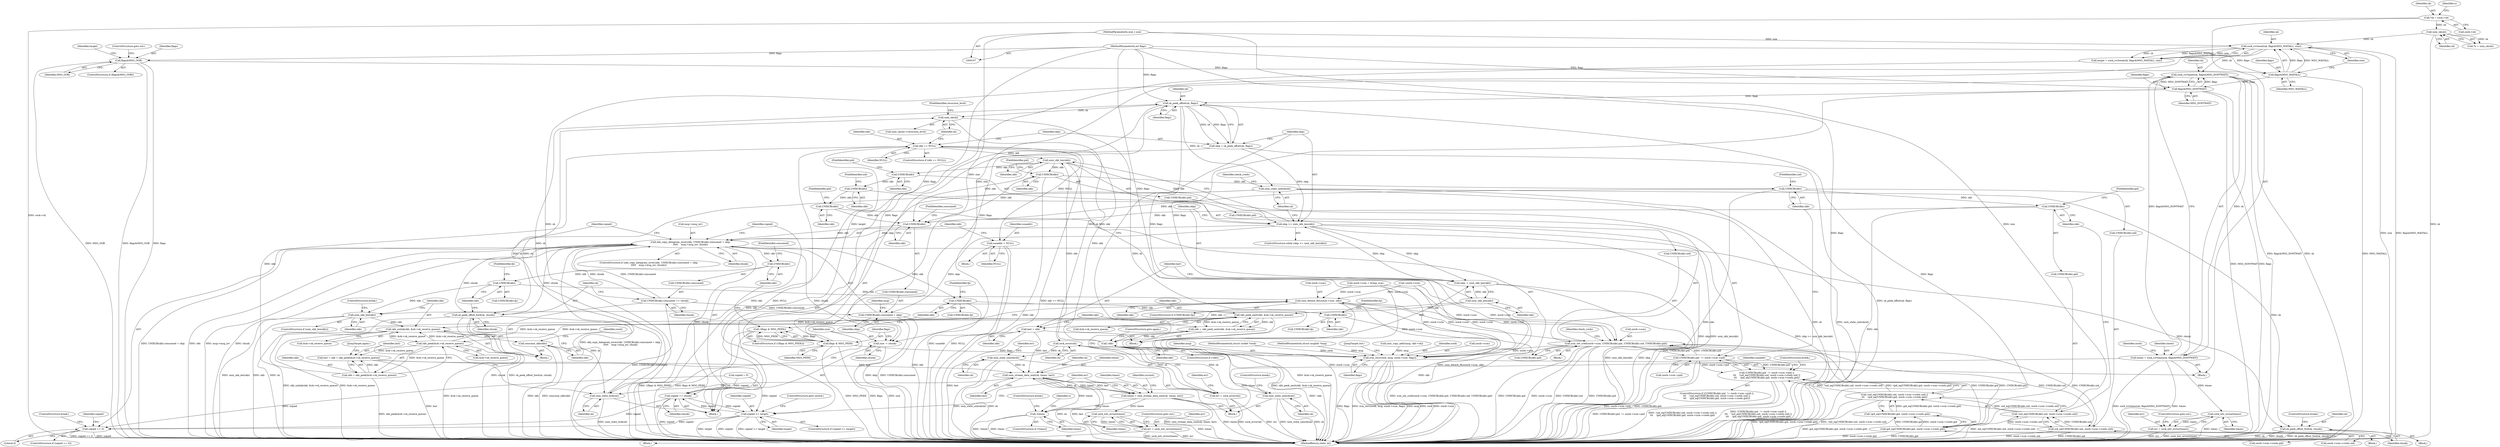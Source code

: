 digraph "0_linux_f3d3342602f8bcbf37d7c46641cb9bca7618eb1c_36@pointer" {
"1000182" [label="(Call,sock_rcvtimeo(sk, flags&MSG_DONTWAIT))"];
"1000174" [label="(Call,sock_rcvlowat(sk, flags&MSG_WAITALL, size))"];
"1000129" [label="(Call,unix_sk(sk))"];
"1000121" [label="(Call,*sk = sock->sk)"];
"1000176" [label="(Call,flags&MSG_WAITALL)"];
"1000168" [label="(Call,flags&MSG_OOB)"];
"1000112" [label="(MethodParameterIn,int flags)"];
"1000111" [label="(MethodParameterIn,size_t size)"];
"1000184" [label="(Call,flags&MSG_DONTWAIT)"];
"1000180" [label="(Call,timeo = sock_rcvtimeo(sk, flags&MSG_DONTWAIT))"];
"1000217" [label="(Call,sock_intr_errno(timeo))"];
"1000215" [label="(Call,err = sock_intr_errno(timeo))"];
"1000274" [label="(Call,!timeo)"];
"1000284" [label="(Call,unix_stream_data_wait(sk, timeo, last))"];
"1000225" [label="(Call,unix_state_lock(sk))"];
"1000244" [label="(Call,unix_sk(sk))"];
"1000255" [label="(Call,sock_error(sk))"];
"1000253" [label="(Call,err = sock_error(sk))"];
"1000267" [label="(Call,unix_state_unlock(sk))"];
"1000305" [label="(Call,unix_state_unlock(sk))"];
"1000310" [label="(Call,sk_peek_offset(sk, flags))"];
"1000308" [label="(Call,skip = sk_peek_offset(sk, flags))"];
"1000314" [label="(Call,skip >= unix_skb_len(skb))"];
"1000319" [label="(Call,skip -= unix_skb_len(skb))"];
"1000423" [label="(Call,skb_copy_datagram_iovec(skb, UNIXCB(skb).consumed + skip,\n\t\t\t\t\t    msg->msg_iov, chunk))"];
"1000445" [label="(Call,copied += chunk)"];
"1000249" [label="(Call,copied >= target)"];
"1000437" [label="(Call,copied == 0)"];
"1000448" [label="(Call,size -= chunk)"];
"1000457" [label="(Call,UNIXCB(skb).consumed += chunk)"];
"1000425" [label="(Call,UNIXCB(skb).consumed + skip)"];
"1000459" [label="(Call,UNIXCB(skb))"];
"1000468" [label="(Call,UNIXCB(skb))"];
"1000471" [label="(Call,unix_detach_fds(siocb->scm, skb))"];
"1000392" [label="(Call,scm_set_cred(siocb->scm, UNIXCB(skb).pid, UNIXCB(skb).uid, UNIXCB(skb).gid))"];
"1000345" [label="(Call,UNIXCB(skb).pid  != siocb->scm->pid)"];
"1000344" [label="(Call,(UNIXCB(skb).pid  != siocb->scm->pid) ||\n\t\t\t    !uid_eq(UNIXCB(skb).uid, siocb->scm->creds.uid) ||\n\t\t\t    !gid_eq(UNIXCB(skb).gid, siocb->scm->creds.gid))"];
"1000357" [label="(Call,uid_eq(UNIXCB(skb).uid, siocb->scm->creds.uid))"];
"1000356" [label="(Call,!uid_eq(UNIXCB(skb).uid, siocb->scm->creds.uid))"];
"1000355" [label="(Call,!uid_eq(UNIXCB(skb).uid, siocb->scm->creds.uid) ||\n\t\t\t    !gid_eq(UNIXCB(skb).gid, siocb->scm->creds.gid))"];
"1000370" [label="(Call,gid_eq(UNIXCB(skb).gid, siocb->scm->creds.gid))"];
"1000369" [label="(Call,!gid_eq(UNIXCB(skb).gid, siocb->scm->creds.gid))"];
"1000523" [label="(Call,scm_recv(sock, msg, siocb->scm, flags))"];
"1000477" [label="(Call,unix_skb_len(skb))"];
"1000480" [label="(Call,skb_unlink(skb, &sk->sk_receive_queue))"];
"1000231" [label="(Call,skb_peek(&sk->sk_receive_queue))"];
"1000227" [label="(Call,last = skb = skb_peek(&sk->sk_receive_queue))"];
"1000229" [label="(Call,skb = skb_peek(&sk->sk_receive_queue))"];
"1000238" [label="(Call,skb == NULL)"];
"1000316" [label="(Call,unix_skb_len(skb))"];
"1000321" [label="(Call,unix_skb_len(skb))"];
"1000323" [label="(Call,last = skb)"];
"1000328" [label="(Call,skb_peek_next(skb, &sk->sk_receive_queue))"];
"1000326" [label="(Call,skb = skb_peek_next(skb, &sk->sk_receive_queue))"];
"1000335" [label="(Call,!skb)"];
"1000347" [label="(Call,UNIXCB(skb))"];
"1000359" [label="(Call,UNIXCB(skb))"];
"1000372" [label="(Call,UNIXCB(skb))"];
"1000427" [label="(Call,UNIXCB(skb))"];
"1000397" [label="(Call,UNIXCB(skb))"];
"1000401" [label="(Call,UNIXCB(skb))"];
"1000405" [label="(Call,UNIXCB(skb))"];
"1000419" [label="(Call,sunaddr = NULL)"];
"1000486" [label="(Call,consume_skb(skb))"];
"1000463" [label="(Call,sk_peek_offset_bwd(sk, chunk))"];
"1000499" [label="(Call,UNIXCB(skb))"];
"1000510" [label="(Call,UNIXCB(skb))"];
"1000513" [label="(Call,sk_peek_offset_fwd(sk, chunk))"];
"1000338" [label="(Call,unix_state_unlock(sk))"];
"1000453" [label="(Call,flags & MSG_PEEK)"];
"1000452" [label="(Call,!(flags & MSG_PEEK))"];
"1000282" [label="(Call,timeo = unix_stream_data_wait(sk, timeo, last))"];
"1000300" [label="(Call,sock_intr_errno(timeo))"];
"1000298" [label="(Call,err = sock_intr_errno(timeo))"];
"1000309" [label="(Identifier,skip)"];
"1000249" [label="(Call,copied >= target)"];
"1000360" [label="(Identifier,skb)"];
"1000438" [label="(Identifier,copied)"];
"1000339" [label="(Identifier,sk)"];
"1000460" [label="(Identifier,skb)"];
"1000311" [label="(Identifier,sk)"];
"1000516" [label="(ControlStructure,break;)"];
"1000413" [label="(Block,)"];
"1000486" [label="(Call,consume_skb(skb))"];
"1000193" [label="(Call,siocb->scm = &tmp_scm)"];
"1000183" [label="(Identifier,sk)"];
"1000186" [label="(Identifier,MSG_DONTWAIT)"];
"1000436" [label="(ControlStructure,if (copied == 0))"];
"1000335" [label="(Call,!skb)"];
"1000285" [label="(Identifier,sk)"];
"1000287" [label="(Identifier,last)"];
"1000419" [label="(Call,sunaddr = NULL)"];
"1000170" [label="(Identifier,MSG_OOB)"];
"1000258" [label="(Identifier,err)"];
"1000422" [label="(ControlStructure,if (skb_copy_datagram_iovec(skb, UNIXCB(skb).consumed + skip,\n\t\t\t\t\t    msg->msg_iov, chunk)))"];
"1000330" [label="(Call,&sk->sk_receive_queue)"];
"1000382" [label="(ControlStructure,break;)"];
"1000498" [label="(Call,UNIXCB(skb).fp)"];
"1000318" [label="(Block,)"];
"1000346" [label="(Call,UNIXCB(skb).pid)"];
"1000374" [label="(FieldIdentifier,gid)"];
"1000181" [label="(Identifier,timeo)"];
"1000428" [label="(Identifier,skb)"];
"1000190" [label="(Identifier,siocb)"];
"1000456" [label="(Block,)"];
"1000420" [label="(Identifier,sunaddr)"];
"1000403" [label="(FieldIdentifier,uid)"];
"1000343" [label="(ControlStructure,if ((UNIXCB(skb).pid  != siocb->scm->pid) ||\n\t\t\t    !uid_eq(UNIXCB(skb).uid, siocb->scm->creds.uid) ||\n\t\t\t    !gid_eq(UNIXCB(skb).gid, siocb->scm->creds.gid)))"];
"1000373" [label="(Identifier,skb)"];
"1000255" [label="(Call,sock_error(sk))"];
"1000512" [label="(FieldIdentifier,fp)"];
"1000225" [label="(Call,unix_state_lock(sk))"];
"1000276" [label="(ControlStructure,break;)"];
"1000362" [label="(Call,siocb->scm->creds.uid)"];
"1000254" [label="(Identifier,err)"];
"1000188" [label="(Call,!siocb->scm)"];
"1000465" [label="(Identifier,chunk)"];
"1000112" [label="(MethodParameterIn,int flags)"];
"1000341" [label="(Identifier,check_creds)"];
"1000500" [label="(Identifier,skb)"];
"1000447" [label="(Identifier,chunk)"];
"1000458" [label="(Call,UNIXCB(skb).consumed)"];
"1000453" [label="(Call,flags & MSG_PEEK)"];
"1000215" [label="(Call,err = sock_intr_errno(timeo))"];
"1000251" [label="(Identifier,target)"];
"1000179" [label="(Identifier,size)"];
"1000431" [label="(Call,msg->msg_iov)"];
"1000407" [label="(FieldIdentifier,gid)"];
"1000121" [label="(Call,*sk = sock->sk)"];
"1000499" [label="(Call,UNIXCB(skb))"];
"1000336" [label="(Identifier,skb)"];
"1000404" [label="(Call,UNIXCB(skb).gid)"];
"1000439" [label="(Literal,0)"];
"1000421" [label="(Identifier,NULL)"];
"1000347" [label="(Call,UNIXCB(skb))"];
"1000256" [label="(Identifier,sk)"];
"1000130" [label="(Identifier,sk)"];
"1000219" [label="(ControlStructure,goto out;)"];
"1000283" [label="(Identifier,timeo)"];
"1000491" [label="(Identifier,siocb)"];
"1000286" [label="(Identifier,timeo)"];
"1000470" [label="(FieldIdentifier,fp)"];
"1000472" [label="(Call,siocb->scm)"];
"1000455" [label="(Identifier,MSG_PEEK)"];
"1000326" [label="(Call,skb = skb_peek_next(skb, &sk->sk_receive_queue))"];
"1000398" [label="(Identifier,skb)"];
"1000240" [label="(Identifier,NULL)"];
"1000322" [label="(Identifier,skb)"];
"1000462" [label="(Identifier,chunk)"];
"1000393" [label="(Call,siocb->scm)"];
"1000487" [label="(Identifier,skb)"];
"1000423" [label="(Call,skb_copy_datagram_iovec(skb, UNIXCB(skb).consumed + skip,\n\t\t\t\t\t    msg->msg_iov, chunk))"];
"1000237" [label="(ControlStructure,if (skb == NULL))"];
"1000526" [label="(Call,siocb->scm)"];
"1000315" [label="(Identifier,skip)"];
"1000284" [label="(Call,unix_stream_data_wait(sk, timeo, last))"];
"1000445" [label="(Call,copied += chunk)"];
"1000175" [label="(Identifier,sk)"];
"1000338" [label="(Call,unix_state_unlock(sk))"];
"1000355" [label="(Call,!uid_eq(UNIXCB(skb).uid, siocb->scm->creds.uid) ||\n\t\t\t    !gid_eq(UNIXCB(skb).gid, siocb->scm->creds.gid))"];
"1000168" [label="(Call,flags&MSG_OOB)"];
"1000245" [label="(Identifier,sk)"];
"1000305" [label="(Call,unix_state_unlock(sk))"];
"1000525" [label="(Identifier,msg)"];
"1000226" [label="(Identifier,sk)"];
"1000273" [label="(ControlStructure,if (!timeo))"];
"1000476" [label="(ControlStructure,if (unix_skb_len(skb)))"];
"1000412" [label="(Identifier,sunaddr)"];
"1000230" [label="(Identifier,skb)"];
"1000451" [label="(ControlStructure,if (!(flags & MSG_PEEK)))"];
"1000457" [label="(Call,UNIXCB(skb).consumed += chunk)"];
"1000297" [label="(Block,)"];
"1000253" [label="(Call,err = sock_error(sk))"];
"1000312" [label="(Identifier,flags)"];
"1000480" [label="(Call,skb_unlink(skb, &sk->sk_receive_queue))"];
"1000359" [label="(Call,UNIXCB(skb))"];
"1000138" [label="(Call,copied = 0)"];
"1000252" [label="(ControlStructure,goto unlock;)"];
"1000477" [label="(Call,unix_skb_len(skb))"];
"1000229" [label="(Call,skb = skb_peek(&sk->sk_receive_queue))"];
"1000109" [label="(MethodParameterIn,struct socket *sock)"];
"1000402" [label="(Identifier,skb)"];
"1000450" [label="(Identifier,chunk)"];
"1000349" [label="(FieldIdentifier,pid)"];
"1000173" [label="(Identifier,target)"];
"1000291" [label="(Identifier,current)"];
"1000461" [label="(FieldIdentifier,consumed)"];
"1000110" [label="(MethodParameterIn,struct msghdr *msg)"];
"1000532" [label="(MethodReturn,static int)"];
"1000371" [label="(Call,UNIXCB(skb).gid)"];
"1000429" [label="(FieldIdentifier,consumed)"];
"1000316" [label="(Call,unix_skb_len(skb))"];
"1000182" [label="(Call,sock_rcvtimeo(sk, flags&MSG_DONTWAIT))"];
"1000427" [label="(Call,UNIXCB(skb))"];
"1000270" [label="(Identifier,err)"];
"1000123" [label="(Call,sock->sk)"];
"1000113" [label="(Block,)"];
"1000469" [label="(Identifier,skb)"];
"1000530" [label="(JumpTarget,out:)"];
"1000414" [label="(Call,unix_copy_addr(msg, skb->sk))"];
"1000302" [label="(ControlStructure,goto out;)"];
"1000172" [label="(Call,target = sock_rcvlowat(sk, flags&MSG_WAITALL, size))"];
"1000327" [label="(Identifier,skb)"];
"1000344" [label="(Call,(UNIXCB(skb).pid  != siocb->scm->pid) ||\n\t\t\t    !uid_eq(UNIXCB(skb).uid, siocb->scm->creds.uid) ||\n\t\t\t    !gid_eq(UNIXCB(skb).gid, siocb->scm->creds.gid))"];
"1000514" [label="(Identifier,sk)"];
"1000241" [label="(Block,)"];
"1000185" [label="(Identifier,flags)"];
"1000232" [label="(Call,&sk->sk_receive_queue)"];
"1000524" [label="(Identifier,sock)"];
"1000372" [label="(Call,UNIXCB(skb))"];
"1000350" [label="(Call,siocb->scm->pid)"];
"1000236" [label="(JumpTarget,again:)"];
"1000400" [label="(Call,UNIXCB(skb).uid)"];
"1000221" [label="(Block,)"];
"1000356" [label="(Call,!uid_eq(UNIXCB(skb).uid, siocb->scm->creds.uid))"];
"1000282" [label="(Call,timeo = unix_stream_data_wait(sk, timeo, last))"];
"1000319" [label="(Call,skip -= unix_skb_len(skb))"];
"1000122" [label="(Identifier,sk)"];
"1000218" [label="(Identifier,timeo)"];
"1000425" [label="(Call,UNIXCB(skb).consumed + skip)"];
"1000177" [label="(Identifier,flags)"];
"1000399" [label="(FieldIdentifier,pid)"];
"1000509" [label="(Call,UNIXCB(skb).fp)"];
"1000167" [label="(ControlStructure,if (flags&MSG_OOB))"];
"1000184" [label="(Call,flags&MSG_DONTWAIT)"];
"1000448" [label="(Call,size -= chunk)"];
"1000357" [label="(Call,uid_eq(UNIXCB(skb).uid, siocb->scm->creds.uid))"];
"1000111" [label="(MethodParameterIn,size_t size)"];
"1000214" [label="(Block,)"];
"1000406" [label="(Identifier,skb)"];
"1000511" [label="(Identifier,skb)"];
"1000314" [label="(Call,skip >= unix_skb_len(skb))"];
"1000174" [label="(Call,sock_rcvlowat(sk, flags&MSG_WAITALL, size))"];
"1000481" [label="(Identifier,skb)"];
"1000459" [label="(Call,UNIXCB(skb))"];
"1000128" [label="(Identifier,u)"];
"1000308" [label="(Call,skip = sk_peek_offset(sk, flags))"];
"1000463" [label="(Call,sk_peek_offset_bwd(sk, chunk))"];
"1000324" [label="(Identifier,last)"];
"1000452" [label="(Call,!(flags & MSG_PEEK))"];
"1000432" [label="(Identifier,msg)"];
"1000437" [label="(Call,copied == 0)"];
"1000267" [label="(Call,unix_state_unlock(sk))"];
"1000358" [label="(Call,UNIXCB(skb).uid)"];
"1000466" [label="(ControlStructure,if (UNIXCB(skb).fp))"];
"1000274" [label="(Call,!timeo)"];
"1000298" [label="(Call,err = sock_intr_errno(timeo))"];
"1000171" [label="(ControlStructure,goto out;)"];
"1000238" [label="(Call,skb == NULL)"];
"1000397" [label="(Call,UNIXCB(skb))"];
"1000496" [label="(Block,)"];
"1000323" [label="(Call,last = skb)"];
"1000246" [label="(FieldIdentifier,recursion_level)"];
"1000239" [label="(Identifier,skb)"];
"1000216" [label="(Identifier,err)"];
"1000280" [label="(Identifier,u)"];
"1000482" [label="(Call,&sk->sk_receive_queue)"];
"1000523" [label="(Call,scm_recv(sock, msg, siocb->scm, flags))"];
"1000479" [label="(ControlStructure,break;)"];
"1000129" [label="(Call,unix_sk(sk))"];
"1000313" [label="(ControlStructure,while (skip >= unix_skb_len(skb)))"];
"1000361" [label="(FieldIdentifier,uid)"];
"1000513" [label="(Call,sk_peek_offset_fwd(sk, chunk))"];
"1000369" [label="(Call,!gid_eq(UNIXCB(skb).gid, siocb->scm->creds.gid))"];
"1000228" [label="(Identifier,last)"];
"1000268" [label="(Identifier,sk)"];
"1000446" [label="(Identifier,copied)"];
"1000300" [label="(Call,sock_intr_errno(timeo))"];
"1000317" [label="(Identifier,skb)"];
"1000348" [label="(Identifier,skb)"];
"1000334" [label="(ControlStructure,if (!skb))"];
"1000329" [label="(Identifier,skb)"];
"1000510" [label="(Call,UNIXCB(skb))"];
"1000444" [label="(ControlStructure,break;)"];
"1000515" [label="(Identifier,chunk)"];
"1000244" [label="(Call,unix_sk(sk))"];
"1000320" [label="(Identifier,skip)"];
"1000467" [label="(Call,UNIXCB(skb).fp)"];
"1000306" [label="(Identifier,sk)"];
"1000434" [label="(Identifier,chunk)"];
"1000248" [label="(ControlStructure,if (copied >= target))"];
"1000250" [label="(Identifier,copied)"];
"1000176" [label="(Call,flags&MSG_WAITALL)"];
"1000275" [label="(Identifier,timeo)"];
"1000529" [label="(Identifier,flags)"];
"1000299" [label="(Identifier,err)"];
"1000243" [label="(Call,unix_sk(sk)->recursion_level)"];
"1000180" [label="(Call,timeo = sock_rcvtimeo(sk, flags&MSG_DONTWAIT))"];
"1000391" [label="(Block,)"];
"1000325" [label="(Identifier,skb)"];
"1000127" [label="(Call,*u = unix_sk(sk))"];
"1000321" [label="(Call,unix_skb_len(skb))"];
"1000424" [label="(Identifier,skb)"];
"1000401" [label="(Call,UNIXCB(skb))"];
"1000478" [label="(Identifier,skb)"];
"1000178" [label="(Identifier,MSG_WAITALL)"];
"1000227" [label="(Call,last = skb = skb_peek(&sk->sk_receive_queue))"];
"1000449" [label="(Identifier,size)"];
"1000396" [label="(Call,UNIXCB(skb).pid)"];
"1000405" [label="(Call,UNIXCB(skb))"];
"1000454" [label="(Identifier,flags)"];
"1000441" [label="(Identifier,copied)"];
"1000375" [label="(Call,siocb->scm->creds.gid)"];
"1000307" [label="(ControlStructure,break;)"];
"1000468" [label="(Call,UNIXCB(skb))"];
"1000328" [label="(Call,skb_peek_next(skb, &sk->sk_receive_queue))"];
"1000169" [label="(Identifier,flags)"];
"1000426" [label="(Call,UNIXCB(skb).consumed)"];
"1000501" [label="(FieldIdentifier,fp)"];
"1000301" [label="(Identifier,timeo)"];
"1000231" [label="(Call,skb_peek(&sk->sk_receive_queue))"];
"1000464" [label="(Identifier,sk)"];
"1000430" [label="(Identifier,skip)"];
"1000471" [label="(Call,unix_detach_fds(siocb->scm, skb))"];
"1000337" [label="(ControlStructure,goto again;)"];
"1000475" [label="(Identifier,skb)"];
"1000310" [label="(Call,sk_peek_offset(sk, flags))"];
"1000409" [label="(Identifier,check_creds)"];
"1000345" [label="(Call,UNIXCB(skb).pid  != siocb->scm->pid)"];
"1000392" [label="(Call,scm_set_cred(siocb->scm, UNIXCB(skb).pid, UNIXCB(skb).uid, UNIXCB(skb).gid))"];
"1000217" [label="(Call,sock_intr_errno(timeo))"];
"1000370" [label="(Call,gid_eq(UNIXCB(skb).gid, siocb->scm->creds.gid))"];
"1000182" -> "1000180"  [label="AST: "];
"1000182" -> "1000184"  [label="CFG: "];
"1000183" -> "1000182"  [label="AST: "];
"1000184" -> "1000182"  [label="AST: "];
"1000180" -> "1000182"  [label="CFG: "];
"1000182" -> "1000532"  [label="DDG: flags&MSG_DONTWAIT"];
"1000182" -> "1000532"  [label="DDG: sk"];
"1000182" -> "1000180"  [label="DDG: sk"];
"1000182" -> "1000180"  [label="DDG: flags&MSG_DONTWAIT"];
"1000174" -> "1000182"  [label="DDG: sk"];
"1000184" -> "1000182"  [label="DDG: flags"];
"1000184" -> "1000182"  [label="DDG: MSG_DONTWAIT"];
"1000182" -> "1000225"  [label="DDG: sk"];
"1000174" -> "1000172"  [label="AST: "];
"1000174" -> "1000179"  [label="CFG: "];
"1000175" -> "1000174"  [label="AST: "];
"1000176" -> "1000174"  [label="AST: "];
"1000179" -> "1000174"  [label="AST: "];
"1000172" -> "1000174"  [label="CFG: "];
"1000174" -> "1000532"  [label="DDG: size"];
"1000174" -> "1000532"  [label="DDG: flags&MSG_WAITALL"];
"1000174" -> "1000172"  [label="DDG: sk"];
"1000174" -> "1000172"  [label="DDG: flags&MSG_WAITALL"];
"1000174" -> "1000172"  [label="DDG: size"];
"1000129" -> "1000174"  [label="DDG: sk"];
"1000176" -> "1000174"  [label="DDG: flags"];
"1000176" -> "1000174"  [label="DDG: MSG_WAITALL"];
"1000111" -> "1000174"  [label="DDG: size"];
"1000174" -> "1000448"  [label="DDG: size"];
"1000129" -> "1000127"  [label="AST: "];
"1000129" -> "1000130"  [label="CFG: "];
"1000130" -> "1000129"  [label="AST: "];
"1000127" -> "1000129"  [label="CFG: "];
"1000129" -> "1000532"  [label="DDG: sk"];
"1000129" -> "1000127"  [label="DDG: sk"];
"1000121" -> "1000129"  [label="DDG: sk"];
"1000121" -> "1000113"  [label="AST: "];
"1000121" -> "1000123"  [label="CFG: "];
"1000122" -> "1000121"  [label="AST: "];
"1000123" -> "1000121"  [label="AST: "];
"1000128" -> "1000121"  [label="CFG: "];
"1000121" -> "1000532"  [label="DDG: sock->sk"];
"1000176" -> "1000178"  [label="CFG: "];
"1000177" -> "1000176"  [label="AST: "];
"1000178" -> "1000176"  [label="AST: "];
"1000179" -> "1000176"  [label="CFG: "];
"1000176" -> "1000532"  [label="DDG: MSG_WAITALL"];
"1000168" -> "1000176"  [label="DDG: flags"];
"1000112" -> "1000176"  [label="DDG: flags"];
"1000176" -> "1000184"  [label="DDG: flags"];
"1000168" -> "1000167"  [label="AST: "];
"1000168" -> "1000170"  [label="CFG: "];
"1000169" -> "1000168"  [label="AST: "];
"1000170" -> "1000168"  [label="AST: "];
"1000171" -> "1000168"  [label="CFG: "];
"1000173" -> "1000168"  [label="CFG: "];
"1000168" -> "1000532"  [label="DDG: flags&MSG_OOB"];
"1000168" -> "1000532"  [label="DDG: flags"];
"1000168" -> "1000532"  [label="DDG: MSG_OOB"];
"1000112" -> "1000168"  [label="DDG: flags"];
"1000112" -> "1000107"  [label="AST: "];
"1000112" -> "1000532"  [label="DDG: flags"];
"1000112" -> "1000184"  [label="DDG: flags"];
"1000112" -> "1000310"  [label="DDG: flags"];
"1000112" -> "1000453"  [label="DDG: flags"];
"1000112" -> "1000523"  [label="DDG: flags"];
"1000111" -> "1000107"  [label="AST: "];
"1000111" -> "1000532"  [label="DDG: size"];
"1000111" -> "1000448"  [label="DDG: size"];
"1000184" -> "1000186"  [label="CFG: "];
"1000185" -> "1000184"  [label="AST: "];
"1000186" -> "1000184"  [label="AST: "];
"1000184" -> "1000532"  [label="DDG: MSG_DONTWAIT"];
"1000184" -> "1000532"  [label="DDG: flags"];
"1000184" -> "1000310"  [label="DDG: flags"];
"1000184" -> "1000523"  [label="DDG: flags"];
"1000180" -> "1000113"  [label="AST: "];
"1000181" -> "1000180"  [label="AST: "];
"1000190" -> "1000180"  [label="CFG: "];
"1000180" -> "1000532"  [label="DDG: sock_rcvtimeo(sk, flags&MSG_DONTWAIT)"];
"1000180" -> "1000532"  [label="DDG: timeo"];
"1000180" -> "1000217"  [label="DDG: timeo"];
"1000180" -> "1000274"  [label="DDG: timeo"];
"1000217" -> "1000215"  [label="AST: "];
"1000217" -> "1000218"  [label="CFG: "];
"1000218" -> "1000217"  [label="AST: "];
"1000215" -> "1000217"  [label="CFG: "];
"1000217" -> "1000532"  [label="DDG: timeo"];
"1000217" -> "1000215"  [label="DDG: timeo"];
"1000215" -> "1000214"  [label="AST: "];
"1000216" -> "1000215"  [label="AST: "];
"1000219" -> "1000215"  [label="CFG: "];
"1000215" -> "1000532"  [label="DDG: err"];
"1000215" -> "1000532"  [label="DDG: sock_intr_errno(timeo)"];
"1000274" -> "1000273"  [label="AST: "];
"1000274" -> "1000275"  [label="CFG: "];
"1000275" -> "1000274"  [label="AST: "];
"1000276" -> "1000274"  [label="CFG: "];
"1000280" -> "1000274"  [label="CFG: "];
"1000274" -> "1000532"  [label="DDG: timeo"];
"1000274" -> "1000532"  [label="DDG: !timeo"];
"1000282" -> "1000274"  [label="DDG: timeo"];
"1000274" -> "1000284"  [label="DDG: timeo"];
"1000284" -> "1000282"  [label="AST: "];
"1000284" -> "1000287"  [label="CFG: "];
"1000285" -> "1000284"  [label="AST: "];
"1000286" -> "1000284"  [label="AST: "];
"1000287" -> "1000284"  [label="AST: "];
"1000282" -> "1000284"  [label="CFG: "];
"1000284" -> "1000532"  [label="DDG: sk"];
"1000284" -> "1000532"  [label="DDG: last"];
"1000284" -> "1000225"  [label="DDG: sk"];
"1000284" -> "1000282"  [label="DDG: sk"];
"1000284" -> "1000282"  [label="DDG: timeo"];
"1000284" -> "1000282"  [label="DDG: last"];
"1000267" -> "1000284"  [label="DDG: sk"];
"1000227" -> "1000284"  [label="DDG: last"];
"1000323" -> "1000284"  [label="DDG: last"];
"1000225" -> "1000221"  [label="AST: "];
"1000225" -> "1000226"  [label="CFG: "];
"1000226" -> "1000225"  [label="AST: "];
"1000228" -> "1000225"  [label="CFG: "];
"1000225" -> "1000532"  [label="DDG: unix_state_lock(sk)"];
"1000463" -> "1000225"  [label="DDG: sk"];
"1000225" -> "1000244"  [label="DDG: sk"];
"1000225" -> "1000310"  [label="DDG: sk"];
"1000244" -> "1000243"  [label="AST: "];
"1000244" -> "1000245"  [label="CFG: "];
"1000245" -> "1000244"  [label="AST: "];
"1000246" -> "1000244"  [label="CFG: "];
"1000310" -> "1000244"  [label="DDG: sk"];
"1000244" -> "1000255"  [label="DDG: sk"];
"1000244" -> "1000305"  [label="DDG: sk"];
"1000255" -> "1000253"  [label="AST: "];
"1000255" -> "1000256"  [label="CFG: "];
"1000256" -> "1000255"  [label="AST: "];
"1000253" -> "1000255"  [label="CFG: "];
"1000255" -> "1000253"  [label="DDG: sk"];
"1000255" -> "1000267"  [label="DDG: sk"];
"1000255" -> "1000305"  [label="DDG: sk"];
"1000253" -> "1000241"  [label="AST: "];
"1000254" -> "1000253"  [label="AST: "];
"1000258" -> "1000253"  [label="CFG: "];
"1000253" -> "1000532"  [label="DDG: sock_error(sk)"];
"1000253" -> "1000532"  [label="DDG: err"];
"1000267" -> "1000241"  [label="AST: "];
"1000267" -> "1000268"  [label="CFG: "];
"1000268" -> "1000267"  [label="AST: "];
"1000270" -> "1000267"  [label="CFG: "];
"1000267" -> "1000532"  [label="DDG: sk"];
"1000267" -> "1000532"  [label="DDG: unix_state_unlock(sk)"];
"1000305" -> "1000241"  [label="AST: "];
"1000305" -> "1000306"  [label="CFG: "];
"1000306" -> "1000305"  [label="AST: "];
"1000307" -> "1000305"  [label="CFG: "];
"1000305" -> "1000532"  [label="DDG: unix_state_unlock(sk)"];
"1000305" -> "1000532"  [label="DDG: sk"];
"1000310" -> "1000308"  [label="AST: "];
"1000310" -> "1000312"  [label="CFG: "];
"1000311" -> "1000310"  [label="AST: "];
"1000312" -> "1000310"  [label="AST: "];
"1000308" -> "1000310"  [label="CFG: "];
"1000310" -> "1000532"  [label="DDG: flags"];
"1000310" -> "1000308"  [label="DDG: sk"];
"1000310" -> "1000308"  [label="DDG: flags"];
"1000453" -> "1000310"  [label="DDG: flags"];
"1000310" -> "1000338"  [label="DDG: sk"];
"1000310" -> "1000453"  [label="DDG: flags"];
"1000310" -> "1000523"  [label="DDG: flags"];
"1000308" -> "1000221"  [label="AST: "];
"1000309" -> "1000308"  [label="AST: "];
"1000315" -> "1000308"  [label="CFG: "];
"1000308" -> "1000532"  [label="DDG: sk_peek_offset(sk, flags)"];
"1000308" -> "1000314"  [label="DDG: skip"];
"1000314" -> "1000313"  [label="AST: "];
"1000314" -> "1000316"  [label="CFG: "];
"1000315" -> "1000314"  [label="AST: "];
"1000316" -> "1000314"  [label="AST: "];
"1000320" -> "1000314"  [label="CFG: "];
"1000339" -> "1000314"  [label="CFG: "];
"1000314" -> "1000532"  [label="DDG: skip"];
"1000314" -> "1000532"  [label="DDG: unix_skb_len(skb)"];
"1000314" -> "1000532"  [label="DDG: skip >= unix_skb_len(skb)"];
"1000319" -> "1000314"  [label="DDG: skip"];
"1000316" -> "1000314"  [label="DDG: skb"];
"1000314" -> "1000319"  [label="DDG: skip"];
"1000314" -> "1000423"  [label="DDG: skip"];
"1000314" -> "1000425"  [label="DDG: skip"];
"1000319" -> "1000318"  [label="AST: "];
"1000319" -> "1000321"  [label="CFG: "];
"1000320" -> "1000319"  [label="AST: "];
"1000321" -> "1000319"  [label="AST: "];
"1000324" -> "1000319"  [label="CFG: "];
"1000319" -> "1000532"  [label="DDG: unix_skb_len(skb)"];
"1000319" -> "1000532"  [label="DDG: skip"];
"1000321" -> "1000319"  [label="DDG: skb"];
"1000423" -> "1000422"  [label="AST: "];
"1000423" -> "1000434"  [label="CFG: "];
"1000424" -> "1000423"  [label="AST: "];
"1000425" -> "1000423"  [label="AST: "];
"1000431" -> "1000423"  [label="AST: "];
"1000434" -> "1000423"  [label="AST: "];
"1000438" -> "1000423"  [label="CFG: "];
"1000446" -> "1000423"  [label="CFG: "];
"1000423" -> "1000532"  [label="DDG: chunk"];
"1000423" -> "1000532"  [label="DDG: skb_copy_datagram_iovec(skb, UNIXCB(skb).consumed + skip,\n\t\t\t\t\t    msg->msg_iov, chunk)"];
"1000423" -> "1000532"  [label="DDG: UNIXCB(skb).consumed + skip"];
"1000423" -> "1000532"  [label="DDG: skb"];
"1000423" -> "1000532"  [label="DDG: msg->msg_iov"];
"1000427" -> "1000423"  [label="DDG: skb"];
"1000457" -> "1000423"  [label="DDG: UNIXCB(skb).consumed"];
"1000463" -> "1000423"  [label="DDG: chunk"];
"1000423" -> "1000445"  [label="DDG: chunk"];
"1000423" -> "1000448"  [label="DDG: chunk"];
"1000423" -> "1000457"  [label="DDG: chunk"];
"1000423" -> "1000459"  [label="DDG: skb"];
"1000423" -> "1000463"  [label="DDG: chunk"];
"1000423" -> "1000499"  [label="DDG: skb"];
"1000423" -> "1000513"  [label="DDG: chunk"];
"1000445" -> "1000221"  [label="AST: "];
"1000445" -> "1000447"  [label="CFG: "];
"1000446" -> "1000445"  [label="AST: "];
"1000447" -> "1000445"  [label="AST: "];
"1000449" -> "1000445"  [label="CFG: "];
"1000445" -> "1000532"  [label="DDG: copied"];
"1000445" -> "1000249"  [label="DDG: copied"];
"1000445" -> "1000437"  [label="DDG: copied"];
"1000138" -> "1000445"  [label="DDG: copied"];
"1000249" -> "1000445"  [label="DDG: copied"];
"1000249" -> "1000248"  [label="AST: "];
"1000249" -> "1000251"  [label="CFG: "];
"1000250" -> "1000249"  [label="AST: "];
"1000251" -> "1000249"  [label="AST: "];
"1000252" -> "1000249"  [label="CFG: "];
"1000254" -> "1000249"  [label="CFG: "];
"1000249" -> "1000532"  [label="DDG: target"];
"1000249" -> "1000532"  [label="DDG: copied"];
"1000249" -> "1000532"  [label="DDG: copied >= target"];
"1000138" -> "1000249"  [label="DDG: copied"];
"1000172" -> "1000249"  [label="DDG: target"];
"1000249" -> "1000437"  [label="DDG: copied"];
"1000437" -> "1000436"  [label="AST: "];
"1000437" -> "1000439"  [label="CFG: "];
"1000438" -> "1000437"  [label="AST: "];
"1000439" -> "1000437"  [label="AST: "];
"1000441" -> "1000437"  [label="CFG: "];
"1000444" -> "1000437"  [label="CFG: "];
"1000437" -> "1000532"  [label="DDG: copied == 0"];
"1000437" -> "1000532"  [label="DDG: copied"];
"1000138" -> "1000437"  [label="DDG: copied"];
"1000448" -> "1000221"  [label="AST: "];
"1000448" -> "1000450"  [label="CFG: "];
"1000449" -> "1000448"  [label="AST: "];
"1000450" -> "1000448"  [label="AST: "];
"1000454" -> "1000448"  [label="CFG: "];
"1000448" -> "1000532"  [label="DDG: size"];
"1000457" -> "1000456"  [label="AST: "];
"1000457" -> "1000462"  [label="CFG: "];
"1000458" -> "1000457"  [label="AST: "];
"1000462" -> "1000457"  [label="AST: "];
"1000464" -> "1000457"  [label="CFG: "];
"1000457" -> "1000532"  [label="DDG: UNIXCB(skb).consumed"];
"1000457" -> "1000425"  [label="DDG: UNIXCB(skb).consumed"];
"1000425" -> "1000430"  [label="CFG: "];
"1000426" -> "1000425"  [label="AST: "];
"1000430" -> "1000425"  [label="AST: "];
"1000432" -> "1000425"  [label="CFG: "];
"1000425" -> "1000532"  [label="DDG: UNIXCB(skb).consumed"];
"1000425" -> "1000532"  [label="DDG: skip"];
"1000459" -> "1000458"  [label="AST: "];
"1000459" -> "1000460"  [label="CFG: "];
"1000460" -> "1000459"  [label="AST: "];
"1000461" -> "1000459"  [label="CFG: "];
"1000459" -> "1000468"  [label="DDG: skb"];
"1000468" -> "1000467"  [label="AST: "];
"1000468" -> "1000469"  [label="CFG: "];
"1000469" -> "1000468"  [label="AST: "];
"1000470" -> "1000468"  [label="CFG: "];
"1000468" -> "1000471"  [label="DDG: skb"];
"1000468" -> "1000477"  [label="DDG: skb"];
"1000471" -> "1000466"  [label="AST: "];
"1000471" -> "1000475"  [label="CFG: "];
"1000472" -> "1000471"  [label="AST: "];
"1000475" -> "1000471"  [label="AST: "];
"1000478" -> "1000471"  [label="CFG: "];
"1000471" -> "1000532"  [label="DDG: siocb->scm"];
"1000471" -> "1000532"  [label="DDG: unix_detach_fds(siocb->scm, skb)"];
"1000471" -> "1000392"  [label="DDG: siocb->scm"];
"1000193" -> "1000471"  [label="DDG: siocb->scm"];
"1000188" -> "1000471"  [label="DDG: siocb->scm"];
"1000392" -> "1000471"  [label="DDG: siocb->scm"];
"1000471" -> "1000477"  [label="DDG: skb"];
"1000471" -> "1000523"  [label="DDG: siocb->scm"];
"1000392" -> "1000391"  [label="AST: "];
"1000392" -> "1000404"  [label="CFG: "];
"1000393" -> "1000392"  [label="AST: "];
"1000396" -> "1000392"  [label="AST: "];
"1000400" -> "1000392"  [label="AST: "];
"1000404" -> "1000392"  [label="AST: "];
"1000409" -> "1000392"  [label="CFG: "];
"1000392" -> "1000532"  [label="DDG: UNIXCB(skb).pid"];
"1000392" -> "1000532"  [label="DDG: scm_set_cred(siocb->scm, UNIXCB(skb).pid, UNIXCB(skb).uid, UNIXCB(skb).gid)"];
"1000392" -> "1000532"  [label="DDG: UNIXCB(skb).gid"];
"1000392" -> "1000532"  [label="DDG: siocb->scm"];
"1000392" -> "1000532"  [label="DDG: UNIXCB(skb).uid"];
"1000392" -> "1000345"  [label="DDG: UNIXCB(skb).pid"];
"1000392" -> "1000357"  [label="DDG: UNIXCB(skb).uid"];
"1000392" -> "1000370"  [label="DDG: UNIXCB(skb).gid"];
"1000193" -> "1000392"  [label="DDG: siocb->scm"];
"1000188" -> "1000392"  [label="DDG: siocb->scm"];
"1000345" -> "1000392"  [label="DDG: UNIXCB(skb).pid"];
"1000357" -> "1000392"  [label="DDG: UNIXCB(skb).uid"];
"1000370" -> "1000392"  [label="DDG: UNIXCB(skb).gid"];
"1000392" -> "1000523"  [label="DDG: siocb->scm"];
"1000345" -> "1000344"  [label="AST: "];
"1000345" -> "1000350"  [label="CFG: "];
"1000346" -> "1000345"  [label="AST: "];
"1000350" -> "1000345"  [label="AST: "];
"1000360" -> "1000345"  [label="CFG: "];
"1000344" -> "1000345"  [label="CFG: "];
"1000345" -> "1000532"  [label="DDG: siocb->scm->pid"];
"1000345" -> "1000532"  [label="DDG: UNIXCB(skb).pid"];
"1000345" -> "1000344"  [label="DDG: UNIXCB(skb).pid"];
"1000345" -> "1000344"  [label="DDG: siocb->scm->pid"];
"1000344" -> "1000343"  [label="AST: "];
"1000344" -> "1000355"  [label="CFG: "];
"1000355" -> "1000344"  [label="AST: "];
"1000382" -> "1000344"  [label="CFG: "];
"1000412" -> "1000344"  [label="CFG: "];
"1000344" -> "1000532"  [label="DDG: (UNIXCB(skb).pid  != siocb->scm->pid) ||\n\t\t\t    !uid_eq(UNIXCB(skb).uid, siocb->scm->creds.uid) ||\n\t\t\t    !gid_eq(UNIXCB(skb).gid, siocb->scm->creds.gid)"];
"1000344" -> "1000532"  [label="DDG: UNIXCB(skb).pid  != siocb->scm->pid"];
"1000344" -> "1000532"  [label="DDG: !uid_eq(UNIXCB(skb).uid, siocb->scm->creds.uid) ||\n\t\t\t    !gid_eq(UNIXCB(skb).gid, siocb->scm->creds.gid)"];
"1000355" -> "1000344"  [label="DDG: !uid_eq(UNIXCB(skb).uid, siocb->scm->creds.uid)"];
"1000355" -> "1000344"  [label="DDG: !gid_eq(UNIXCB(skb).gid, siocb->scm->creds.gid)"];
"1000357" -> "1000356"  [label="AST: "];
"1000357" -> "1000362"  [label="CFG: "];
"1000358" -> "1000357"  [label="AST: "];
"1000362" -> "1000357"  [label="AST: "];
"1000356" -> "1000357"  [label="CFG: "];
"1000357" -> "1000532"  [label="DDG: UNIXCB(skb).uid"];
"1000357" -> "1000532"  [label="DDG: siocb->scm->creds.uid"];
"1000357" -> "1000356"  [label="DDG: UNIXCB(skb).uid"];
"1000357" -> "1000356"  [label="DDG: siocb->scm->creds.uid"];
"1000356" -> "1000355"  [label="AST: "];
"1000373" -> "1000356"  [label="CFG: "];
"1000355" -> "1000356"  [label="CFG: "];
"1000356" -> "1000532"  [label="DDG: uid_eq(UNIXCB(skb).uid, siocb->scm->creds.uid)"];
"1000356" -> "1000355"  [label="DDG: uid_eq(UNIXCB(skb).uid, siocb->scm->creds.uid)"];
"1000355" -> "1000369"  [label="CFG: "];
"1000369" -> "1000355"  [label="AST: "];
"1000355" -> "1000532"  [label="DDG: !gid_eq(UNIXCB(skb).gid, siocb->scm->creds.gid)"];
"1000355" -> "1000532"  [label="DDG: !uid_eq(UNIXCB(skb).uid, siocb->scm->creds.uid)"];
"1000369" -> "1000355"  [label="DDG: gid_eq(UNIXCB(skb).gid, siocb->scm->creds.gid)"];
"1000370" -> "1000369"  [label="AST: "];
"1000370" -> "1000375"  [label="CFG: "];
"1000371" -> "1000370"  [label="AST: "];
"1000375" -> "1000370"  [label="AST: "];
"1000369" -> "1000370"  [label="CFG: "];
"1000370" -> "1000532"  [label="DDG: siocb->scm->creds.gid"];
"1000370" -> "1000532"  [label="DDG: UNIXCB(skb).gid"];
"1000370" -> "1000369"  [label="DDG: UNIXCB(skb).gid"];
"1000370" -> "1000369"  [label="DDG: siocb->scm->creds.gid"];
"1000369" -> "1000532"  [label="DDG: gid_eq(UNIXCB(skb).gid, siocb->scm->creds.gid)"];
"1000523" -> "1000113"  [label="AST: "];
"1000523" -> "1000529"  [label="CFG: "];
"1000524" -> "1000523"  [label="AST: "];
"1000525" -> "1000523"  [label="AST: "];
"1000526" -> "1000523"  [label="AST: "];
"1000529" -> "1000523"  [label="AST: "];
"1000530" -> "1000523"  [label="CFG: "];
"1000523" -> "1000532"  [label="DDG: msg"];
"1000523" -> "1000532"  [label="DDG: sock"];
"1000523" -> "1000532"  [label="DDG: siocb->scm"];
"1000523" -> "1000532"  [label="DDG: flags"];
"1000523" -> "1000532"  [label="DDG: scm_recv(sock, msg, siocb->scm, flags)"];
"1000109" -> "1000523"  [label="DDG: sock"];
"1000414" -> "1000523"  [label="DDG: msg"];
"1000110" -> "1000523"  [label="DDG: msg"];
"1000193" -> "1000523"  [label="DDG: siocb->scm"];
"1000188" -> "1000523"  [label="DDG: siocb->scm"];
"1000453" -> "1000523"  [label="DDG: flags"];
"1000477" -> "1000476"  [label="AST: "];
"1000477" -> "1000478"  [label="CFG: "];
"1000478" -> "1000477"  [label="AST: "];
"1000479" -> "1000477"  [label="CFG: "];
"1000481" -> "1000477"  [label="CFG: "];
"1000477" -> "1000532"  [label="DDG: unix_skb_len(skb)"];
"1000477" -> "1000532"  [label="DDG: skb"];
"1000477" -> "1000480"  [label="DDG: skb"];
"1000480" -> "1000456"  [label="AST: "];
"1000480" -> "1000482"  [label="CFG: "];
"1000481" -> "1000480"  [label="AST: "];
"1000482" -> "1000480"  [label="AST: "];
"1000487" -> "1000480"  [label="CFG: "];
"1000480" -> "1000532"  [label="DDG: skb_unlink(skb, &sk->sk_receive_queue)"];
"1000480" -> "1000532"  [label="DDG: &sk->sk_receive_queue"];
"1000480" -> "1000231"  [label="DDG: &sk->sk_receive_queue"];
"1000328" -> "1000480"  [label="DDG: &sk->sk_receive_queue"];
"1000231" -> "1000480"  [label="DDG: &sk->sk_receive_queue"];
"1000480" -> "1000486"  [label="DDG: skb"];
"1000231" -> "1000229"  [label="AST: "];
"1000231" -> "1000232"  [label="CFG: "];
"1000232" -> "1000231"  [label="AST: "];
"1000229" -> "1000231"  [label="CFG: "];
"1000231" -> "1000532"  [label="DDG: &sk->sk_receive_queue"];
"1000231" -> "1000227"  [label="DDG: &sk->sk_receive_queue"];
"1000231" -> "1000229"  [label="DDG: &sk->sk_receive_queue"];
"1000328" -> "1000231"  [label="DDG: &sk->sk_receive_queue"];
"1000231" -> "1000328"  [label="DDG: &sk->sk_receive_queue"];
"1000227" -> "1000221"  [label="AST: "];
"1000227" -> "1000229"  [label="CFG: "];
"1000228" -> "1000227"  [label="AST: "];
"1000229" -> "1000227"  [label="AST: "];
"1000236" -> "1000227"  [label="CFG: "];
"1000227" -> "1000532"  [label="DDG: last"];
"1000229" -> "1000227"  [label="DDG: skb"];
"1000230" -> "1000229"  [label="AST: "];
"1000229" -> "1000532"  [label="DDG: skb_peek(&sk->sk_receive_queue)"];
"1000229" -> "1000238"  [label="DDG: skb"];
"1000238" -> "1000237"  [label="AST: "];
"1000238" -> "1000240"  [label="CFG: "];
"1000239" -> "1000238"  [label="AST: "];
"1000240" -> "1000238"  [label="AST: "];
"1000245" -> "1000238"  [label="CFG: "];
"1000309" -> "1000238"  [label="CFG: "];
"1000238" -> "1000532"  [label="DDG: skb"];
"1000238" -> "1000532"  [label="DDG: NULL"];
"1000238" -> "1000532"  [label="DDG: skb == NULL"];
"1000335" -> "1000238"  [label="DDG: skb"];
"1000238" -> "1000316"  [label="DDG: skb"];
"1000238" -> "1000419"  [label="DDG: NULL"];
"1000316" -> "1000317"  [label="CFG: "];
"1000317" -> "1000316"  [label="AST: "];
"1000335" -> "1000316"  [label="DDG: skb"];
"1000316" -> "1000321"  [label="DDG: skb"];
"1000316" -> "1000347"  [label="DDG: skb"];
"1000316" -> "1000397"  [label="DDG: skb"];
"1000316" -> "1000427"  [label="DDG: skb"];
"1000321" -> "1000322"  [label="CFG: "];
"1000322" -> "1000321"  [label="AST: "];
"1000321" -> "1000323"  [label="DDG: skb"];
"1000321" -> "1000328"  [label="DDG: skb"];
"1000323" -> "1000318"  [label="AST: "];
"1000323" -> "1000325"  [label="CFG: "];
"1000324" -> "1000323"  [label="AST: "];
"1000325" -> "1000323"  [label="AST: "];
"1000327" -> "1000323"  [label="CFG: "];
"1000323" -> "1000532"  [label="DDG: last"];
"1000328" -> "1000326"  [label="AST: "];
"1000328" -> "1000330"  [label="CFG: "];
"1000329" -> "1000328"  [label="AST: "];
"1000330" -> "1000328"  [label="AST: "];
"1000326" -> "1000328"  [label="CFG: "];
"1000328" -> "1000532"  [label="DDG: &sk->sk_receive_queue"];
"1000328" -> "1000326"  [label="DDG: skb"];
"1000328" -> "1000326"  [label="DDG: &sk->sk_receive_queue"];
"1000326" -> "1000318"  [label="AST: "];
"1000327" -> "1000326"  [label="AST: "];
"1000336" -> "1000326"  [label="CFG: "];
"1000326" -> "1000532"  [label="DDG: skb_peek_next(skb, &sk->sk_receive_queue)"];
"1000326" -> "1000335"  [label="DDG: skb"];
"1000335" -> "1000334"  [label="AST: "];
"1000335" -> "1000336"  [label="CFG: "];
"1000336" -> "1000335"  [label="AST: "];
"1000315" -> "1000335"  [label="CFG: "];
"1000337" -> "1000335"  [label="CFG: "];
"1000335" -> "1000532"  [label="DDG: !skb"];
"1000347" -> "1000346"  [label="AST: "];
"1000347" -> "1000348"  [label="CFG: "];
"1000348" -> "1000347"  [label="AST: "];
"1000349" -> "1000347"  [label="CFG: "];
"1000347" -> "1000532"  [label="DDG: skb"];
"1000347" -> "1000359"  [label="DDG: skb"];
"1000347" -> "1000427"  [label="DDG: skb"];
"1000359" -> "1000358"  [label="AST: "];
"1000359" -> "1000360"  [label="CFG: "];
"1000360" -> "1000359"  [label="AST: "];
"1000361" -> "1000359"  [label="CFG: "];
"1000359" -> "1000532"  [label="DDG: skb"];
"1000359" -> "1000372"  [label="DDG: skb"];
"1000359" -> "1000427"  [label="DDG: skb"];
"1000372" -> "1000371"  [label="AST: "];
"1000372" -> "1000373"  [label="CFG: "];
"1000373" -> "1000372"  [label="AST: "];
"1000374" -> "1000372"  [label="CFG: "];
"1000372" -> "1000532"  [label="DDG: skb"];
"1000372" -> "1000427"  [label="DDG: skb"];
"1000427" -> "1000426"  [label="AST: "];
"1000427" -> "1000428"  [label="CFG: "];
"1000428" -> "1000427"  [label="AST: "];
"1000429" -> "1000427"  [label="CFG: "];
"1000405" -> "1000427"  [label="DDG: skb"];
"1000397" -> "1000396"  [label="AST: "];
"1000397" -> "1000398"  [label="CFG: "];
"1000398" -> "1000397"  [label="AST: "];
"1000399" -> "1000397"  [label="CFG: "];
"1000397" -> "1000401"  [label="DDG: skb"];
"1000401" -> "1000400"  [label="AST: "];
"1000401" -> "1000402"  [label="CFG: "];
"1000402" -> "1000401"  [label="AST: "];
"1000403" -> "1000401"  [label="CFG: "];
"1000401" -> "1000405"  [label="DDG: skb"];
"1000405" -> "1000404"  [label="AST: "];
"1000405" -> "1000406"  [label="CFG: "];
"1000406" -> "1000405"  [label="AST: "];
"1000407" -> "1000405"  [label="CFG: "];
"1000419" -> "1000413"  [label="AST: "];
"1000419" -> "1000421"  [label="CFG: "];
"1000420" -> "1000419"  [label="AST: "];
"1000421" -> "1000419"  [label="AST: "];
"1000424" -> "1000419"  [label="CFG: "];
"1000419" -> "1000532"  [label="DDG: sunaddr"];
"1000419" -> "1000532"  [label="DDG: NULL"];
"1000486" -> "1000456"  [label="AST: "];
"1000486" -> "1000487"  [label="CFG: "];
"1000487" -> "1000486"  [label="AST: "];
"1000491" -> "1000486"  [label="CFG: "];
"1000486" -> "1000532"  [label="DDG: consume_skb(skb)"];
"1000486" -> "1000532"  [label="DDG: skb"];
"1000463" -> "1000456"  [label="AST: "];
"1000463" -> "1000465"  [label="CFG: "];
"1000464" -> "1000463"  [label="AST: "];
"1000465" -> "1000463"  [label="AST: "];
"1000469" -> "1000463"  [label="CFG: "];
"1000463" -> "1000532"  [label="DDG: chunk"];
"1000463" -> "1000532"  [label="DDG: sk_peek_offset_bwd(sk, chunk)"];
"1000463" -> "1000532"  [label="DDG: sk"];
"1000338" -> "1000463"  [label="DDG: sk"];
"1000499" -> "1000498"  [label="AST: "];
"1000499" -> "1000500"  [label="CFG: "];
"1000500" -> "1000499"  [label="AST: "];
"1000501" -> "1000499"  [label="CFG: "];
"1000499" -> "1000532"  [label="DDG: skb"];
"1000499" -> "1000510"  [label="DDG: skb"];
"1000510" -> "1000509"  [label="AST: "];
"1000510" -> "1000511"  [label="CFG: "];
"1000511" -> "1000510"  [label="AST: "];
"1000512" -> "1000510"  [label="CFG: "];
"1000510" -> "1000532"  [label="DDG: skb"];
"1000513" -> "1000496"  [label="AST: "];
"1000513" -> "1000515"  [label="CFG: "];
"1000514" -> "1000513"  [label="AST: "];
"1000515" -> "1000513"  [label="AST: "];
"1000516" -> "1000513"  [label="CFG: "];
"1000513" -> "1000532"  [label="DDG: sk_peek_offset_fwd(sk, chunk)"];
"1000513" -> "1000532"  [label="DDG: sk"];
"1000513" -> "1000532"  [label="DDG: chunk"];
"1000338" -> "1000513"  [label="DDG: sk"];
"1000338" -> "1000221"  [label="AST: "];
"1000338" -> "1000339"  [label="CFG: "];
"1000339" -> "1000338"  [label="AST: "];
"1000341" -> "1000338"  [label="CFG: "];
"1000338" -> "1000532"  [label="DDG: sk"];
"1000338" -> "1000532"  [label="DDG: unix_state_unlock(sk)"];
"1000453" -> "1000452"  [label="AST: "];
"1000453" -> "1000455"  [label="CFG: "];
"1000454" -> "1000453"  [label="AST: "];
"1000455" -> "1000453"  [label="AST: "];
"1000452" -> "1000453"  [label="CFG: "];
"1000453" -> "1000532"  [label="DDG: MSG_PEEK"];
"1000453" -> "1000532"  [label="DDG: flags"];
"1000453" -> "1000452"  [label="DDG: flags"];
"1000453" -> "1000452"  [label="DDG: MSG_PEEK"];
"1000452" -> "1000451"  [label="AST: "];
"1000460" -> "1000452"  [label="CFG: "];
"1000500" -> "1000452"  [label="CFG: "];
"1000452" -> "1000532"  [label="DDG: !(flags & MSG_PEEK)"];
"1000452" -> "1000532"  [label="DDG: flags & MSG_PEEK"];
"1000282" -> "1000241"  [label="AST: "];
"1000283" -> "1000282"  [label="AST: "];
"1000291" -> "1000282"  [label="CFG: "];
"1000282" -> "1000532"  [label="DDG: unix_stream_data_wait(sk, timeo, last)"];
"1000282" -> "1000532"  [label="DDG: timeo"];
"1000282" -> "1000300"  [label="DDG: timeo"];
"1000300" -> "1000298"  [label="AST: "];
"1000300" -> "1000301"  [label="CFG: "];
"1000301" -> "1000300"  [label="AST: "];
"1000298" -> "1000300"  [label="CFG: "];
"1000300" -> "1000532"  [label="DDG: timeo"];
"1000300" -> "1000298"  [label="DDG: timeo"];
"1000298" -> "1000297"  [label="AST: "];
"1000299" -> "1000298"  [label="AST: "];
"1000302" -> "1000298"  [label="CFG: "];
"1000298" -> "1000532"  [label="DDG: err"];
"1000298" -> "1000532"  [label="DDG: sock_intr_errno(timeo)"];
}
